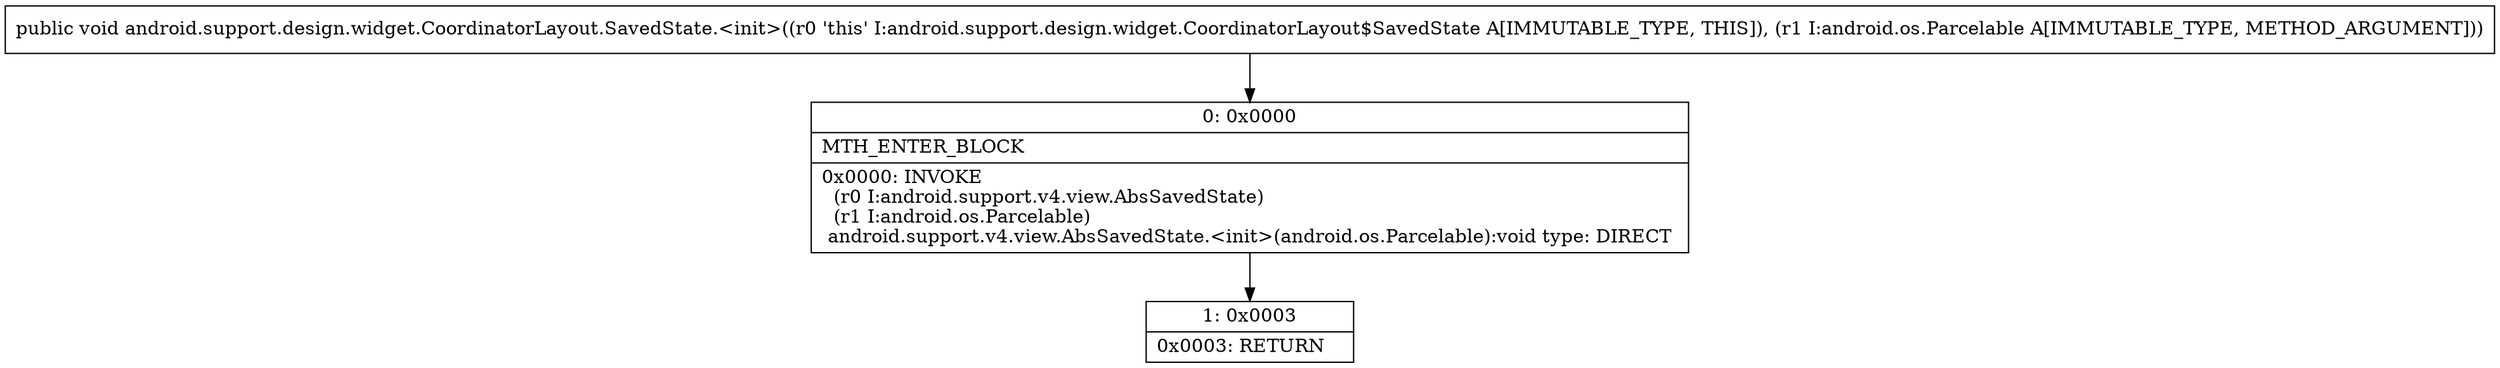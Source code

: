 digraph "CFG forandroid.support.design.widget.CoordinatorLayout.SavedState.\<init\>(Landroid\/os\/Parcelable;)V" {
Node_0 [shape=record,label="{0\:\ 0x0000|MTH_ENTER_BLOCK\l|0x0000: INVOKE  \l  (r0 I:android.support.v4.view.AbsSavedState)\l  (r1 I:android.os.Parcelable)\l android.support.v4.view.AbsSavedState.\<init\>(android.os.Parcelable):void type: DIRECT \l}"];
Node_1 [shape=record,label="{1\:\ 0x0003|0x0003: RETURN   \l}"];
MethodNode[shape=record,label="{public void android.support.design.widget.CoordinatorLayout.SavedState.\<init\>((r0 'this' I:android.support.design.widget.CoordinatorLayout$SavedState A[IMMUTABLE_TYPE, THIS]), (r1 I:android.os.Parcelable A[IMMUTABLE_TYPE, METHOD_ARGUMENT])) }"];
MethodNode -> Node_0;
Node_0 -> Node_1;
}

